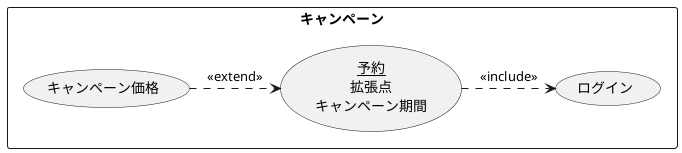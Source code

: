 @startuml キャンペーン価格
    rectangle キャンペーン{
        usecase キャンペーン価格
        usecase ログイン
        usecase (<u>予約</u>\n拡張点\nキャンペーン期間) as input
    }
input .> ログイン  : <<include>>
    キャンペーン価格 .> (input) :<< extend >>
@enduml